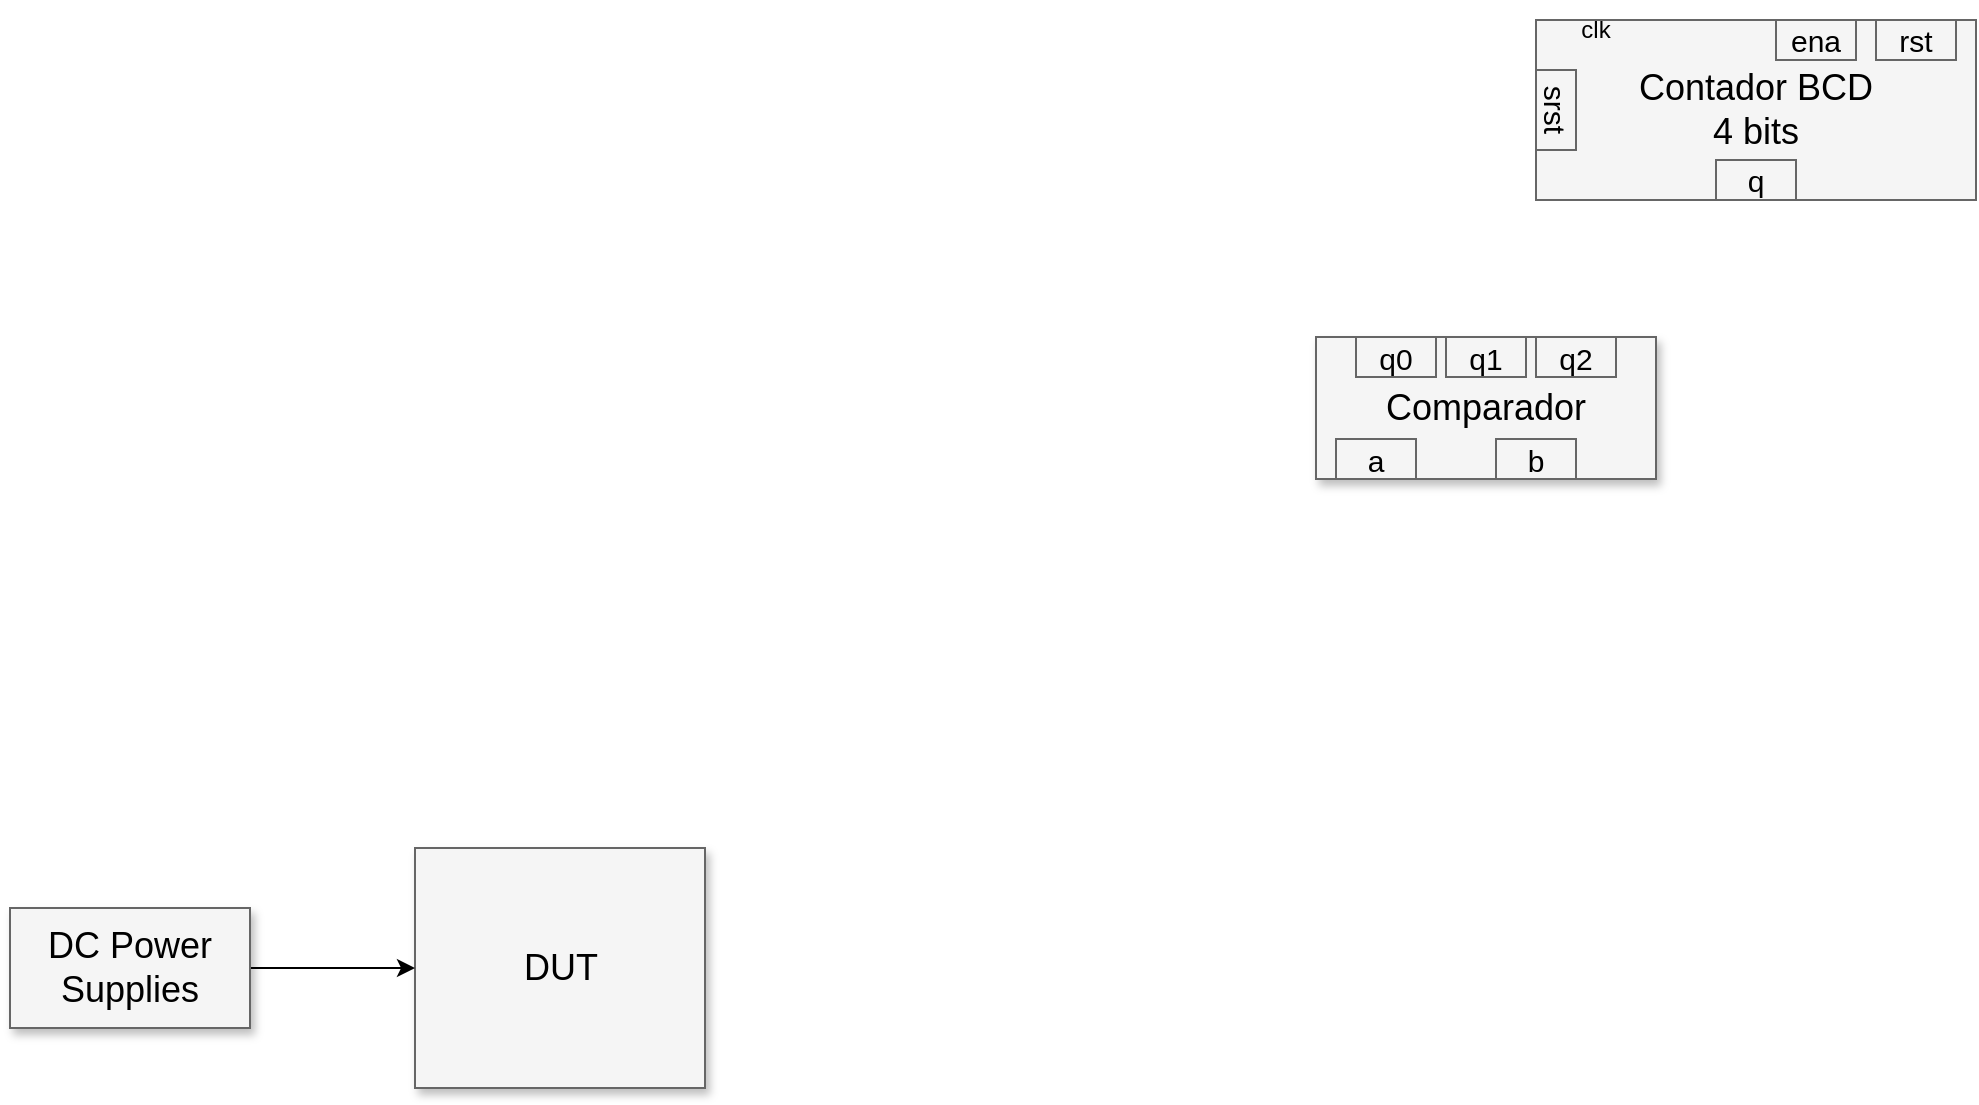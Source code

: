 <mxfile version="23.1.1" type="github">
  <diagram name="Page-1" id="90a13364-a465-7bf4-72fc-28e22215d7a0">
    <mxGraphModel dx="819" dy="431" grid="1" gridSize="10" guides="1" tooltips="1" connect="1" arrows="1" fold="1" page="1" pageScale="1.5" pageWidth="1169" pageHeight="826" background="none" math="0" shadow="0">
      <root>
        <mxCell id="0" style=";html=1;" />
        <mxCell id="1" style=";html=1;" parent="0" />
        <mxCell id="3a17f1ce550125da-10" value="DUT" style="whiteSpace=wrap;html=1;shadow=1;fontSize=18;fillColor=#f5f5f5;strokeColor=#666666;" parent="1" vertex="1">
          <mxGeometry x="799.5" y="774" width="145" height="120" as="geometry" />
        </mxCell>
        <mxCell id="3a17f1ce550125da-18" style="edgeStyle=elbowEdgeStyle;rounded=0;html=1;startArrow=none;startFill=0;jettySize=auto;orthogonalLoop=1;fontSize=18;elbow=vertical;" parent="1" source="3a17f1ce550125da-11" target="3a17f1ce550125da-10" edge="1">
          <mxGeometry relative="1" as="geometry" />
        </mxCell>
        <mxCell id="3a17f1ce550125da-11" value="DC Power Supplies" style="whiteSpace=wrap;html=1;shadow=1;fontSize=18;fillColor=#f5f5f5;strokeColor=#666666;" parent="1" vertex="1">
          <mxGeometry x="597" y="804" width="120" height="60" as="geometry" />
        </mxCell>
        <mxCell id="CMGqhZBOSsRHSaUzrzAc-2" value="Contador BCD&lt;br&gt;4 bits" style="whiteSpace=wrap;html=1;shadow=0;fontSize=18;fillColor=#f5f5f5;strokeColor=#666666;points=[[0,0,0,0,0],[0,0.25,0,0,0],[0,0.5,0,0,0],[0,0.75,0,0,0],[0,1,0,0,0],[0.13,0,0,0,0],[0.25,0,0,0,0],[0.25,1,0,0,0],[0.5,0,0,0,0],[0.5,1,0,0,0],[0.63,0,0,0,0],[0.75,0,0,0,0],[0.75,1,0,0,0],[0.87,0,0,0,0],[1,0,0,0,0],[1,0.25,0,0,0],[1,0.5,0,0,0],[1,0.75,0,0,0],[1,1,0,0,0]];" parent="1" vertex="1">
          <mxGeometry x="1360" y="360" width="220" height="90" as="geometry" />
        </mxCell>
        <mxCell id="CMGqhZBOSsRHSaUzrzAc-4" value="Comparador" style="whiteSpace=wrap;html=1;shadow=1;fontSize=18;fillColor=#f5f5f5;strokeColor=#666666;direction=west;container=0;points=[[0,0,0,0,0],[0,0.25,0,0,0],[0,0.5,0,0,0],[0,0.75,0,0,0],[0,1,0,0,0],[0.12,0,0,0,0],[0.12,1,0,0,0],[0.25,0,0,0,0],[0.25,1,0,0,0],[0.38,0,0,0,0],[0.5,0,0,0,0],[0.5,1,0,0,0],[0.62,0,0,0,0],[0.62,1,0,0,0],[0.75,0,0,0,0],[0.75,1,0,0,0],[1,0,0,0,0],[1,0.25,0,0,0],[1,0.5,0,0,0],[1,0.75,0,0,0],[1,1,0,0,0]];" parent="1" vertex="1">
          <mxGeometry x="1250" y="518.5" width="170" height="71" as="geometry" />
        </mxCell>
        <mxCell id="BS35G2VT3MpOAo61DK2G-1" value="clk" style="text;strokeColor=none;align=center;fillColor=none;html=1;verticalAlign=middle;whiteSpace=wrap;rounded=0;" vertex="1" parent="1">
          <mxGeometry x="1360" y="350" width="60" height="30" as="geometry" />
        </mxCell>
        <mxCell id="BS35G2VT3MpOAo61DK2G-6" value="srst" style="whiteSpace=wrap;html=1;shadow=0;fontSize=15;fillColor=#f5f5f5;strokeColor=#666666;align=center;rotation=90;" vertex="1" parent="1">
          <mxGeometry x="1350" y="395" width="40" height="20" as="geometry" />
        </mxCell>
        <mxCell id="BS35G2VT3MpOAo61DK2G-14" value="ena" style="whiteSpace=wrap;html=1;shadow=0;fontSize=15;fillColor=#f5f5f5;strokeColor=#666666;align=center;rotation=0;" vertex="1" parent="1">
          <mxGeometry x="1480" y="360" width="40" height="20" as="geometry" />
        </mxCell>
        <mxCell id="BS35G2VT3MpOAo61DK2G-16" value="rst" style="whiteSpace=wrap;html=1;shadow=0;fontSize=15;fillColor=#f5f5f5;strokeColor=#666666;align=center;rotation=0;" vertex="1" parent="1">
          <mxGeometry x="1530" y="360" width="40" height="20" as="geometry" />
        </mxCell>
        <mxCell id="BS35G2VT3MpOAo61DK2G-17" value="q" style="whiteSpace=wrap;html=1;shadow=0;fontSize=15;fillColor=#f5f5f5;strokeColor=#666666;align=center;rotation=0;" vertex="1" parent="1">
          <mxGeometry x="1450" y="430" width="40" height="20" as="geometry" />
        </mxCell>
        <mxCell id="BS35G2VT3MpOAo61DK2G-18" value="a" style="whiteSpace=wrap;html=1;shadow=0;fontSize=15;fillColor=#f5f5f5;strokeColor=#666666;align=center;rotation=0;" vertex="1" parent="1">
          <mxGeometry x="1260" y="569.5" width="40" height="20" as="geometry" />
        </mxCell>
        <mxCell id="BS35G2VT3MpOAo61DK2G-19" value="b" style="whiteSpace=wrap;html=1;shadow=0;fontSize=15;fillColor=#f5f5f5;strokeColor=#666666;align=center;rotation=0;" vertex="1" parent="1">
          <mxGeometry x="1340" y="569.5" width="40" height="20" as="geometry" />
        </mxCell>
        <mxCell id="BS35G2VT3MpOAo61DK2G-20" value="q0" style="whiteSpace=wrap;html=1;shadow=0;fontSize=15;fillColor=#f5f5f5;strokeColor=#666666;align=center;rotation=0;" vertex="1" parent="1">
          <mxGeometry x="1270" y="518.5" width="40" height="20" as="geometry" />
        </mxCell>
        <mxCell id="BS35G2VT3MpOAo61DK2G-21" value="q1" style="whiteSpace=wrap;html=1;shadow=0;fontSize=15;fillColor=#f5f5f5;strokeColor=#666666;align=center;rotation=0;" vertex="1" parent="1">
          <mxGeometry x="1315" y="518.5" width="40" height="20" as="geometry" />
        </mxCell>
        <mxCell id="BS35G2VT3MpOAo61DK2G-22" value="q2" style="whiteSpace=wrap;html=1;shadow=0;fontSize=15;fillColor=#f5f5f5;strokeColor=#666666;align=center;rotation=0;" vertex="1" parent="1">
          <mxGeometry x="1360" y="518.5" width="40" height="20" as="geometry" />
        </mxCell>
      </root>
    </mxGraphModel>
  </diagram>
</mxfile>
